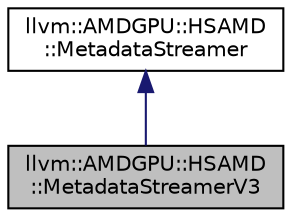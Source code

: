 digraph "llvm::AMDGPU::HSAMD::MetadataStreamerV3"
{
 // LATEX_PDF_SIZE
  bgcolor="transparent";
  edge [fontname="Helvetica",fontsize="10",labelfontname="Helvetica",labelfontsize="10"];
  node [fontname="Helvetica",fontsize="10",shape="box"];
  Node1 [label="llvm::AMDGPU::HSAMD\l::MetadataStreamerV3",height=0.2,width=0.4,color="black", fillcolor="grey75", style="filled", fontcolor="black",tooltip=" "];
  Node2 -> Node1 [dir="back",color="midnightblue",fontsize="10",style="solid",fontname="Helvetica"];
  Node2 [label="llvm::AMDGPU::HSAMD\l::MetadataStreamer",height=0.2,width=0.4,color="black",URL="$classllvm_1_1AMDGPU_1_1HSAMD_1_1MetadataStreamer.html",tooltip=" "];
}
